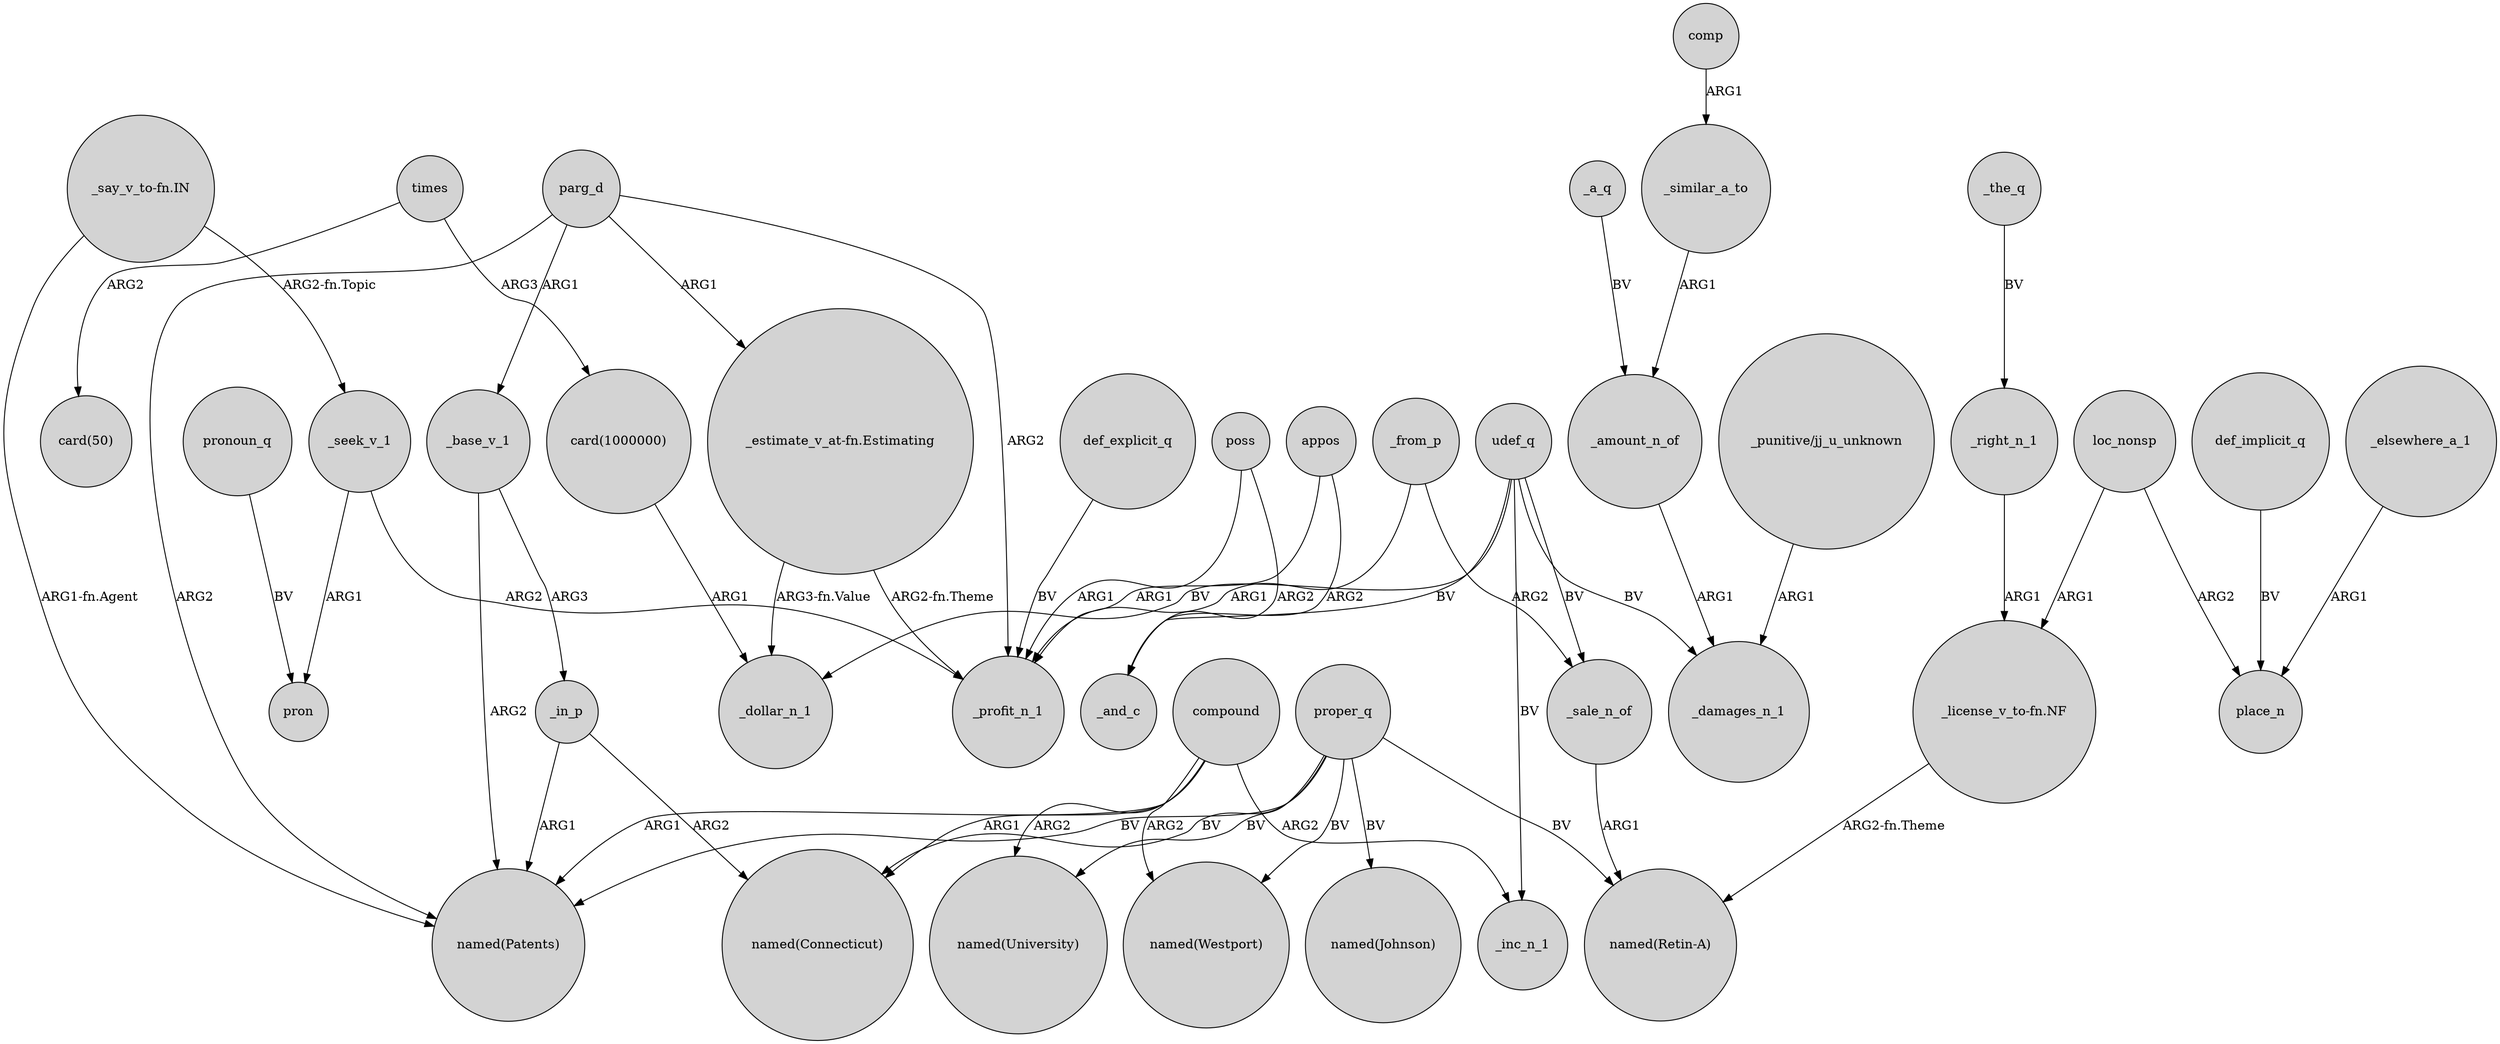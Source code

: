 digraph {
	node [shape=circle style=filled]
	_right_n_1 -> "_license_v_to-fn.NF" [label=ARG1]
	_base_v_1 -> "named(Patents)" [label=ARG2]
	times -> "card(50)" [label=ARG2]
	_sale_n_of -> "named(Retin-A)" [label=ARG1]
	"card(1000000)" -> _dollar_n_1 [label=ARG1]
	_a_q -> _amount_n_of [label=BV]
	comp -> _similar_a_to [label=ARG1]
	"_punitive/jj_u_unknown" -> _damages_n_1 [label=ARG1]
	def_explicit_q -> _profit_n_1 [label=BV]
	udef_q -> _inc_n_1 [label=BV]
	compound -> "named(University)" [label=ARG2]
	poss -> _and_c [label=ARG2]
	_in_p -> "named(Patents)" [label=ARG1]
	parg_d -> "named(Patents)" [label=ARG2]
	_from_p -> _sale_n_of [label=ARG2]
	_similar_a_to -> _amount_n_of [label=ARG1]
	udef_q -> _damages_n_1 [label=BV]
	def_implicit_q -> place_n [label=BV]
	_amount_n_of -> _damages_n_1 [label=ARG1]
	"_estimate_v_at-fn.Estimating" -> _dollar_n_1 [label="ARG3-fn.Value"]
	_from_p -> _profit_n_1 [label=ARG1]
	appos -> _profit_n_1 [label=ARG1]
	loc_nonsp -> "_license_v_to-fn.NF" [label=ARG1]
	pronoun_q -> pron [label=BV]
	"_license_v_to-fn.NF" -> "named(Retin-A)" [label="ARG2-fn.Theme"]
	appos -> _and_c [label=ARG2]
	_elsewhere_a_1 -> place_n [label=ARG1]
	times -> "card(1000000)" [label=ARG3]
	proper_q -> "named(Johnson)" [label=BV]
	"_say_v_to-fn.IN" -> _seek_v_1 [label="ARG2-fn.Topic"]
	_seek_v_1 -> pron [label=ARG1]
	_base_v_1 -> _in_p [label=ARG3]
	compound -> "named(Patents)" [label=ARG1]
	udef_q -> _sale_n_of [label=BV]
	proper_q -> "named(Retin-A)" [label=BV]
	parg_d -> "_estimate_v_at-fn.Estimating" [label=ARG1]
	parg_d -> _profit_n_1 [label=ARG2]
	_the_q -> _right_n_1 [label=BV]
	proper_q -> "named(Patents)" [label=BV]
	_in_p -> "named(Connecticut)" [label=ARG2]
	_seek_v_1 -> _profit_n_1 [label=ARG2]
	parg_d -> _base_v_1 [label=ARG1]
	"_say_v_to-fn.IN" -> "named(Patents)" [label="ARG1-fn.Agent"]
	poss -> _profit_n_1 [label=ARG1]
	"_estimate_v_at-fn.Estimating" -> _profit_n_1 [label="ARG2-fn.Theme"]
	proper_q -> "named(Connecticut)" [label=BV]
	loc_nonsp -> place_n [label=ARG2]
	udef_q -> _and_c [label=BV]
	compound -> _inc_n_1 [label=ARG2]
	compound -> "named(Westport)" [label=ARG2]
	udef_q -> _dollar_n_1 [label=BV]
	compound -> "named(Connecticut)" [label=ARG1]
	proper_q -> "named(University)" [label=BV]
	proper_q -> "named(Westport)" [label=BV]
}
